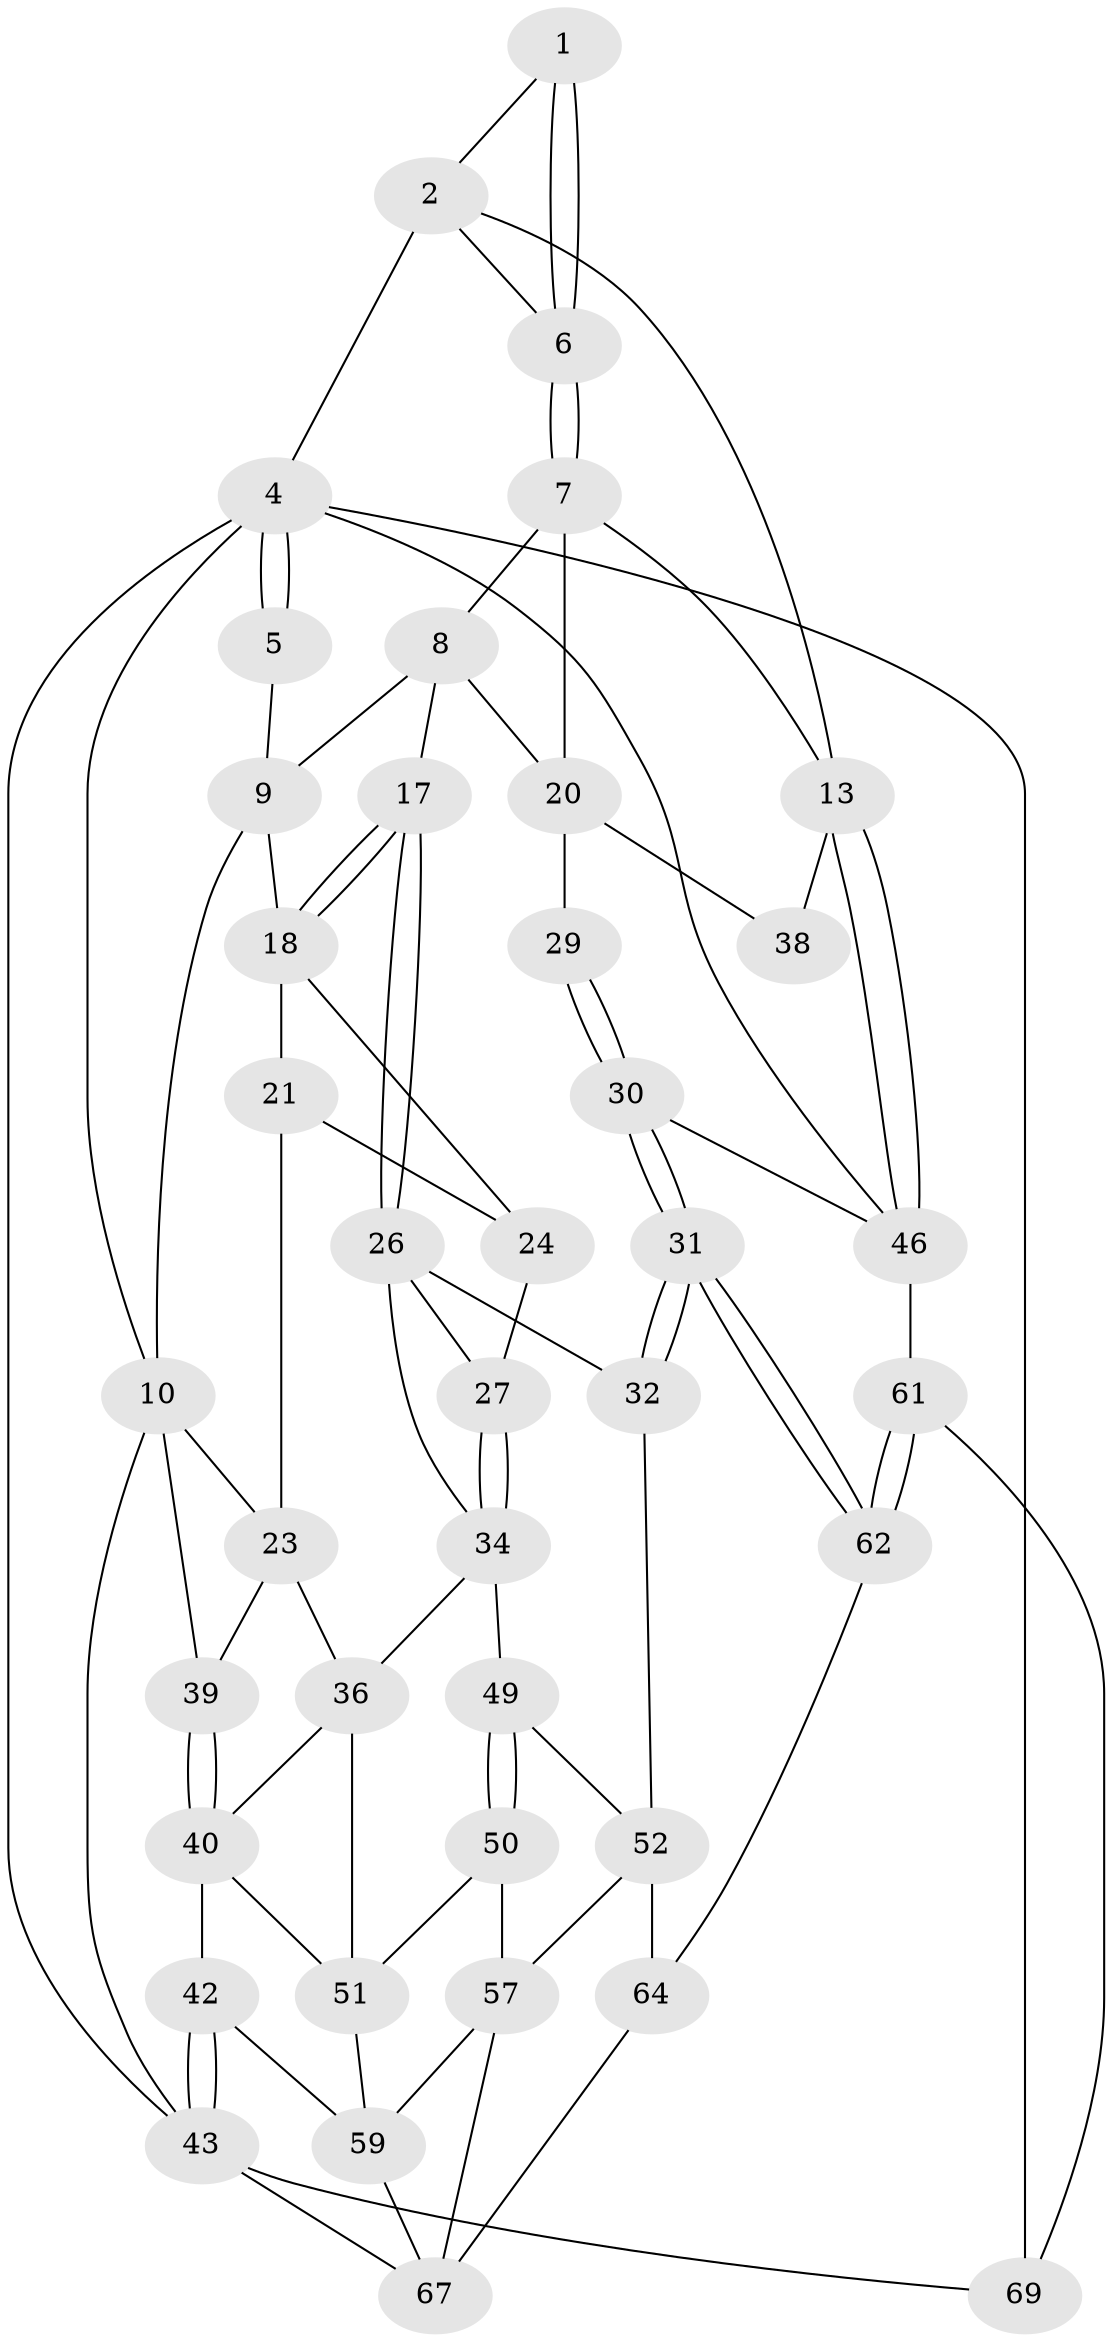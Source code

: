 // Generated by graph-tools (version 1.1) at 2025/24/03/03/25 07:24:39]
// undirected, 41 vertices, 87 edges
graph export_dot {
graph [start="1"]
  node [color=gray90,style=filled];
  1 [pos="+0.9353262429319862+0"];
  2 [pos="+1+0.06605705376787535",super="+3"];
  4 [pos="+1+0",super="+54"];
  5 [pos="+0.8613096268353203+0"];
  6 [pos="+0.9413135193896082+0.09106077239717413"];
  7 [pos="+0.8995862294304849+0.12901460581317703",super="+15"];
  8 [pos="+0.8045576802945006+0.06950330435990099",super="+16"];
  9 [pos="+0.7163756469084411+0",super="+12"];
  10 [pos="+0+0",super="+11"];
  13 [pos="+1+0.33906276453867995",super="+14"];
  17 [pos="+0.6791260829899058+0.22888191113148823"];
  18 [pos="+0.662710985725587+0.21633714908875384",super="+19"];
  20 [pos="+0.8080105927765711+0.29645738674259414",super="+28"];
  21 [pos="+0.4885979640443222+0.18938295886437626",super="+22"];
  23 [pos="+0.2845256400157429+0.30298736034300866",super="+37"];
  24 [pos="+0.5163828938668575+0.2612147400305674",super="+25"];
  26 [pos="+0.6600557702565656+0.26621170716336917",super="+33"];
  27 [pos="+0.5194893437671415+0.33425146015093166"];
  29 [pos="+0.7529030417994612+0.552155894778572",super="+45"];
  30 [pos="+0.7473844393389975+0.561133365222135",super="+48"];
  31 [pos="+0.6836993861026799+0.5771417103744739"];
  32 [pos="+0.6581471354394622+0.5665831726613038"];
  34 [pos="+0.5246849941790204+0.44571449062784185",super="+35"];
  36 [pos="+0.27718924444475207+0.401638193704495",super="+44"];
  38 [pos="+1+0.35188444742261327"];
  39 [pos="+0+0.32823018197831016"];
  40 [pos="+0+0.600814886722689",super="+41"];
  42 [pos="+0+1"];
  43 [pos="+0+1",super="+70"];
  46 [pos="+1+0.7365688268624775",super="+47"];
  49 [pos="+0.3710742662197527+0.5740254598128657",super="+53"];
  50 [pos="+0.28200841066469495+0.6604382893480183",super="+55"];
  51 [pos="+0.22975555936690742+0.6587311260927999",super="+56"];
  52 [pos="+0.5147723760052988+0.635916254640178",super="+60"];
  57 [pos="+0.357503656828932+0.7528370645536979",super="+58"];
  59 [pos="+0.22037996738109042+0.8019532994180242",super="+66"];
  61 [pos="+0.821825890823596+0.9105376076999314",super="+65"];
  62 [pos="+0.6836227555589234+0.5813709383760235",super="+63"];
  64 [pos="+0.47482968980270746+0.8785826304782959"];
  67 [pos="+0.2971544076547839+0.9124875981265069",super="+68"];
  69 [pos="+0.7494870521451441+1"];
  1 -- 2;
  1 -- 6;
  1 -- 6;
  2 -- 6;
  2 -- 4;
  2 -- 13;
  4 -- 5;
  4 -- 5;
  4 -- 10;
  4 -- 43;
  4 -- 69;
  4 -- 46;
  5 -- 9;
  6 -- 7;
  6 -- 7;
  7 -- 8;
  7 -- 20;
  7 -- 13;
  8 -- 9;
  8 -- 17;
  8 -- 20;
  9 -- 18;
  9 -- 10;
  10 -- 39;
  10 -- 43;
  10 -- 23;
  13 -- 46;
  13 -- 46;
  13 -- 38;
  17 -- 18;
  17 -- 18;
  17 -- 26;
  17 -- 26;
  18 -- 24;
  18 -- 21;
  20 -- 29;
  20 -- 38;
  21 -- 24 [weight=2];
  21 -- 23;
  23 -- 36;
  23 -- 39;
  24 -- 27;
  26 -- 27;
  26 -- 32;
  26 -- 34;
  27 -- 34;
  27 -- 34;
  29 -- 30 [weight=2];
  29 -- 30;
  30 -- 31;
  30 -- 31;
  30 -- 46;
  31 -- 32;
  31 -- 32;
  31 -- 62;
  31 -- 62;
  32 -- 52;
  34 -- 49;
  34 -- 36;
  36 -- 40;
  36 -- 51;
  39 -- 40;
  39 -- 40;
  40 -- 42;
  40 -- 51;
  42 -- 43;
  42 -- 43;
  42 -- 59;
  43 -- 67;
  43 -- 69;
  46 -- 61;
  49 -- 50 [weight=2];
  49 -- 50;
  49 -- 52;
  50 -- 51;
  50 -- 57;
  51 -- 59;
  52 -- 64;
  52 -- 57;
  57 -- 67;
  57 -- 59;
  59 -- 67;
  61 -- 62 [weight=2];
  61 -- 62;
  61 -- 69;
  62 -- 64;
  64 -- 67;
}
